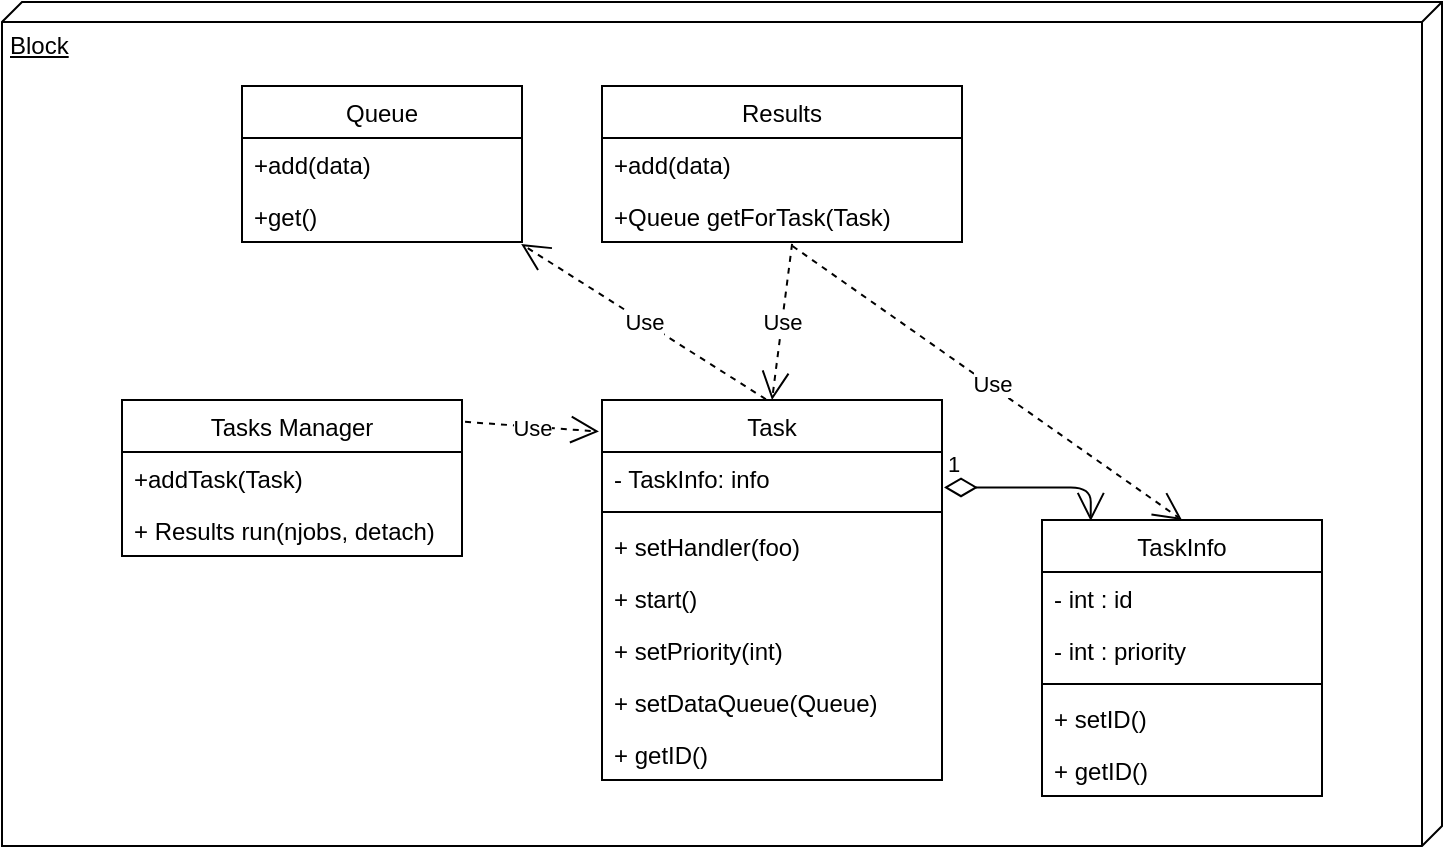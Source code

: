 <mxfile version="10.8.4" type="github"><diagram id="hoxNNlzGrFMP_woHGf5q" name="Страница 1"><mxGraphModel dx="797" dy="523" grid="1" gridSize="10" guides="1" tooltips="1" connect="1" arrows="1" fold="1" page="1" pageScale="1" pageWidth="827" pageHeight="1169" math="0" shadow="0"><root><mxCell id="0"/><mxCell id="1" parent="0"/><mxCell id="q72y7PEd5Um2YeYnlAnk-36" value="Block" style="verticalAlign=top;align=left;spacingTop=8;spacingLeft=2;spacingRight=12;shape=cube;size=10;direction=south;fontStyle=4;html=1;" vertex="1" parent="1"><mxGeometry x="100" y="228" width="720" height="422" as="geometry"/></mxCell><mxCell id="q72y7PEd5Um2YeYnlAnk-2" value="Task" style="swimlane;fontStyle=0;childLayout=stackLayout;horizontal=1;startSize=26;fillColor=none;horizontalStack=0;resizeParent=1;resizeParentMax=0;resizeLast=0;collapsible=1;marginBottom=0;" vertex="1" parent="1"><mxGeometry x="400" y="427" width="170" height="190" as="geometry"/></mxCell><mxCell id="q72y7PEd5Um2YeYnlAnk-30" value="- TaskInfo: info" style="text;strokeColor=none;fillColor=none;align=left;verticalAlign=top;spacingLeft=4;spacingRight=4;overflow=hidden;rotatable=0;points=[[0,0.5],[1,0.5]];portConstraint=eastwest;" vertex="1" parent="q72y7PEd5Um2YeYnlAnk-2"><mxGeometry y="26" width="170" height="26" as="geometry"/></mxCell><mxCell id="q72y7PEd5Um2YeYnlAnk-31" value="" style="line;strokeWidth=1;fillColor=none;align=left;verticalAlign=middle;spacingTop=-1;spacingLeft=3;spacingRight=3;rotatable=0;labelPosition=right;points=[];portConstraint=eastwest;" vertex="1" parent="q72y7PEd5Um2YeYnlAnk-2"><mxGeometry y="52" width="170" height="8" as="geometry"/></mxCell><mxCell id="q72y7PEd5Um2YeYnlAnk-4" value="+ setHandler(foo)" style="text;strokeColor=none;fillColor=none;align=left;verticalAlign=top;spacingLeft=4;spacingRight=4;overflow=hidden;rotatable=0;points=[[0,0.5],[1,0.5]];portConstraint=eastwest;" vertex="1" parent="q72y7PEd5Um2YeYnlAnk-2"><mxGeometry y="60" width="170" height="26" as="geometry"/></mxCell><mxCell id="q72y7PEd5Um2YeYnlAnk-5" value="+ start()" style="text;strokeColor=none;fillColor=none;align=left;verticalAlign=top;spacingLeft=4;spacingRight=4;overflow=hidden;rotatable=0;points=[[0,0.5],[1,0.5]];portConstraint=eastwest;" vertex="1" parent="q72y7PEd5Um2YeYnlAnk-2"><mxGeometry y="86" width="170" height="26" as="geometry"/></mxCell><mxCell id="q72y7PEd5Um2YeYnlAnk-18" value="+ setPriority(int)" style="text;strokeColor=none;fillColor=none;align=left;verticalAlign=top;spacingLeft=4;spacingRight=4;overflow=hidden;rotatable=0;points=[[0,0.5],[1,0.5]];portConstraint=eastwest;" vertex="1" parent="q72y7PEd5Um2YeYnlAnk-2"><mxGeometry y="112" width="170" height="26" as="geometry"/></mxCell><mxCell id="q72y7PEd5Um2YeYnlAnk-19" value="+ setDataQueue(Queue)" style="text;strokeColor=none;fillColor=none;align=left;verticalAlign=top;spacingLeft=4;spacingRight=4;overflow=hidden;rotatable=0;points=[[0,0.5],[1,0.5]];portConstraint=eastwest;" vertex="1" parent="q72y7PEd5Um2YeYnlAnk-2"><mxGeometry y="138" width="170" height="26" as="geometry"/></mxCell><mxCell id="q72y7PEd5Um2YeYnlAnk-24" value="+ getID()" style="text;strokeColor=none;fillColor=none;align=left;verticalAlign=top;spacingLeft=4;spacingRight=4;overflow=hidden;rotatable=0;points=[[0,0.5],[1,0.5]];portConstraint=eastwest;" vertex="1" parent="q72y7PEd5Um2YeYnlAnk-2"><mxGeometry y="164" width="170" height="26" as="geometry"/></mxCell><mxCell id="q72y7PEd5Um2YeYnlAnk-6" value="Tasks Manager" style="swimlane;fontStyle=0;childLayout=stackLayout;horizontal=1;startSize=26;fillColor=none;horizontalStack=0;resizeParent=1;resizeParentMax=0;resizeLast=0;collapsible=1;marginBottom=0;" vertex="1" parent="1"><mxGeometry x="160" y="427" width="170" height="78" as="geometry"/></mxCell><mxCell id="q72y7PEd5Um2YeYnlAnk-7" value="+addTask(Task)" style="text;strokeColor=none;fillColor=none;align=left;verticalAlign=top;spacingLeft=4;spacingRight=4;overflow=hidden;rotatable=0;points=[[0,0.5],[1,0.5]];portConstraint=eastwest;" vertex="1" parent="q72y7PEd5Um2YeYnlAnk-6"><mxGeometry y="26" width="170" height="26" as="geometry"/></mxCell><mxCell id="q72y7PEd5Um2YeYnlAnk-8" value="+ Results run(njobs, detach)&#10;" style="text;strokeColor=none;fillColor=none;align=left;verticalAlign=top;spacingLeft=4;spacingRight=4;overflow=hidden;rotatable=0;points=[[0,0.5],[1,0.5]];portConstraint=eastwest;" vertex="1" parent="q72y7PEd5Um2YeYnlAnk-6"><mxGeometry y="52" width="170" height="26" as="geometry"/></mxCell><mxCell id="q72y7PEd5Um2YeYnlAnk-10" value="Queue" style="swimlane;fontStyle=0;childLayout=stackLayout;horizontal=1;startSize=26;fillColor=none;horizontalStack=0;resizeParent=1;resizeParentMax=0;resizeLast=0;collapsible=1;marginBottom=0;" vertex="1" parent="1"><mxGeometry x="220" y="270" width="140" height="78" as="geometry"/></mxCell><mxCell id="q72y7PEd5Um2YeYnlAnk-11" value="+add(data)" style="text;strokeColor=none;fillColor=none;align=left;verticalAlign=top;spacingLeft=4;spacingRight=4;overflow=hidden;rotatable=0;points=[[0,0.5],[1,0.5]];portConstraint=eastwest;" vertex="1" parent="q72y7PEd5Um2YeYnlAnk-10"><mxGeometry y="26" width="140" height="26" as="geometry"/></mxCell><mxCell id="q72y7PEd5Um2YeYnlAnk-12" value="+get()" style="text;strokeColor=none;fillColor=none;align=left;verticalAlign=top;spacingLeft=4;spacingRight=4;overflow=hidden;rotatable=0;points=[[0,0.5],[1,0.5]];portConstraint=eastwest;" vertex="1" parent="q72y7PEd5Um2YeYnlAnk-10"><mxGeometry y="52" width="140" height="26" as="geometry"/></mxCell><mxCell id="q72y7PEd5Um2YeYnlAnk-21" value="Results" style="swimlane;fontStyle=0;childLayout=stackLayout;horizontal=1;startSize=26;fillColor=none;horizontalStack=0;resizeParent=1;resizeParentMax=0;resizeLast=0;collapsible=1;marginBottom=0;" vertex="1" parent="1"><mxGeometry x="400" y="270" width="180" height="78" as="geometry"/></mxCell><mxCell id="q72y7PEd5Um2YeYnlAnk-22" value="+add(data)" style="text;strokeColor=none;fillColor=none;align=left;verticalAlign=top;spacingLeft=4;spacingRight=4;overflow=hidden;rotatable=0;points=[[0,0.5],[1,0.5]];portConstraint=eastwest;" vertex="1" parent="q72y7PEd5Um2YeYnlAnk-21"><mxGeometry y="26" width="180" height="26" as="geometry"/></mxCell><mxCell id="q72y7PEd5Um2YeYnlAnk-23" value="+Queue getForTask(Task)" style="text;strokeColor=none;fillColor=none;align=left;verticalAlign=top;spacingLeft=4;spacingRight=4;overflow=hidden;rotatable=0;points=[[0,0.5],[1,0.5]];portConstraint=eastwest;" vertex="1" parent="q72y7PEd5Um2YeYnlAnk-21"><mxGeometry y="52" width="180" height="26" as="geometry"/></mxCell><mxCell id="q72y7PEd5Um2YeYnlAnk-25" value="TaskInfo" style="swimlane;fontStyle=0;childLayout=stackLayout;horizontal=1;startSize=26;fillColor=none;horizontalStack=0;resizeParent=1;resizeParentMax=0;resizeLast=0;collapsible=1;marginBottom=0;" vertex="1" parent="1"><mxGeometry x="620" y="487" width="140" height="138" as="geometry"/></mxCell><mxCell id="q72y7PEd5Um2YeYnlAnk-37" value="- int : id" style="text;strokeColor=none;fillColor=none;align=left;verticalAlign=top;spacingLeft=4;spacingRight=4;overflow=hidden;rotatable=0;points=[[0,0.5],[1,0.5]];portConstraint=eastwest;" vertex="1" parent="q72y7PEd5Um2YeYnlAnk-25"><mxGeometry y="26" width="140" height="26" as="geometry"/></mxCell><mxCell id="q72y7PEd5Um2YeYnlAnk-39" value="- int : priority" style="text;strokeColor=none;fillColor=none;align=left;verticalAlign=top;spacingLeft=4;spacingRight=4;overflow=hidden;rotatable=0;points=[[0,0.5],[1,0.5]];portConstraint=eastwest;" vertex="1" parent="q72y7PEd5Um2YeYnlAnk-25"><mxGeometry y="52" width="140" height="26" as="geometry"/></mxCell><mxCell id="q72y7PEd5Um2YeYnlAnk-38" value="" style="line;strokeWidth=1;fillColor=none;align=left;verticalAlign=middle;spacingTop=-1;spacingLeft=3;spacingRight=3;rotatable=0;labelPosition=right;points=[];portConstraint=eastwest;" vertex="1" parent="q72y7PEd5Um2YeYnlAnk-25"><mxGeometry y="78" width="140" height="8" as="geometry"/></mxCell><mxCell id="q72y7PEd5Um2YeYnlAnk-26" value="+ setID()" style="text;strokeColor=none;fillColor=none;align=left;verticalAlign=top;spacingLeft=4;spacingRight=4;overflow=hidden;rotatable=0;points=[[0,0.5],[1,0.5]];portConstraint=eastwest;" vertex="1" parent="q72y7PEd5Um2YeYnlAnk-25"><mxGeometry y="86" width="140" height="26" as="geometry"/></mxCell><mxCell id="q72y7PEd5Um2YeYnlAnk-27" value="+ getID()" style="text;strokeColor=none;fillColor=none;align=left;verticalAlign=top;spacingLeft=4;spacingRight=4;overflow=hidden;rotatable=0;points=[[0,0.5],[1,0.5]];portConstraint=eastwest;" vertex="1" parent="q72y7PEd5Um2YeYnlAnk-25"><mxGeometry y="112" width="140" height="26" as="geometry"/></mxCell><mxCell id="q72y7PEd5Um2YeYnlAnk-29" value="1" style="endArrow=open;html=1;endSize=12;startArrow=diamondThin;startSize=14;startFill=0;edgeStyle=orthogonalEdgeStyle;align=left;verticalAlign=bottom;exitX=1.006;exitY=0.681;exitDx=0;exitDy=0;exitPerimeter=0;entryX=0.174;entryY=0.004;entryDx=0;entryDy=0;entryPerimeter=0;" edge="1" parent="1" source="q72y7PEd5Um2YeYnlAnk-30" target="q72y7PEd5Um2YeYnlAnk-25"><mxGeometry x="-1" y="3" relative="1" as="geometry"><mxPoint x="610" y="490" as="sourcePoint"/><mxPoint x="770" y="490" as="targetPoint"/></mxGeometry></mxCell><mxCell id="q72y7PEd5Um2YeYnlAnk-32" value="Use" style="endArrow=open;endSize=12;dashed=1;html=1;entryX=0.997;entryY=1.038;entryDx=0;entryDy=0;entryPerimeter=0;exitX=0.482;exitY=-0.002;exitDx=0;exitDy=0;exitPerimeter=0;" edge="1" parent="1" source="q72y7PEd5Um2YeYnlAnk-2" target="q72y7PEd5Um2YeYnlAnk-12"><mxGeometry width="160" relative="1" as="geometry"><mxPoint x="160" y="420" as="sourcePoint"/><mxPoint x="320" y="420" as="targetPoint"/></mxGeometry></mxCell><mxCell id="q72y7PEd5Um2YeYnlAnk-33" value="Use" style="endArrow=open;endSize=12;dashed=1;html=1;entryX=0.5;entryY=0;entryDx=0;entryDy=0;exitX=0.528;exitY=1.038;exitDx=0;exitDy=0;exitPerimeter=0;" edge="1" parent="1" source="q72y7PEd5Um2YeYnlAnk-23" target="q72y7PEd5Um2YeYnlAnk-2"><mxGeometry width="160" relative="1" as="geometry"><mxPoint x="491.857" y="436.714" as="sourcePoint"/><mxPoint x="303.857" y="359" as="targetPoint"/></mxGeometry></mxCell><mxCell id="q72y7PEd5Um2YeYnlAnk-34" value="Use" style="endArrow=open;endSize=12;dashed=1;html=1;entryX=-0.009;entryY=0.083;entryDx=0;entryDy=0;entryPerimeter=0;exitX=1.009;exitY=0.14;exitDx=0;exitDy=0;exitPerimeter=0;" edge="1" parent="1" source="q72y7PEd5Um2YeYnlAnk-6" target="q72y7PEd5Um2YeYnlAnk-2"><mxGeometry x="0.005" y="-1" width="160" relative="1" as="geometry"><mxPoint x="180" y="580" as="sourcePoint"/><mxPoint x="340" y="580" as="targetPoint"/><mxPoint as="offset"/></mxGeometry></mxCell><mxCell id="q72y7PEd5Um2YeYnlAnk-35" value="Use" style="endArrow=open;endSize=12;dashed=1;html=1;exitX=0.529;exitY=1.077;exitDx=0;exitDy=0;exitPerimeter=0;entryX=0.5;entryY=0;entryDx=0;entryDy=0;" edge="1" parent="1" source="q72y7PEd5Um2YeYnlAnk-23" target="q72y7PEd5Um2YeYnlAnk-25"><mxGeometry x="0.016" y="1" width="160" relative="1" as="geometry"><mxPoint x="505" y="359" as="sourcePoint"/><mxPoint x="700" y="490" as="targetPoint"/><mxPoint as="offset"/></mxGeometry></mxCell></root></mxGraphModel></diagram></mxfile>